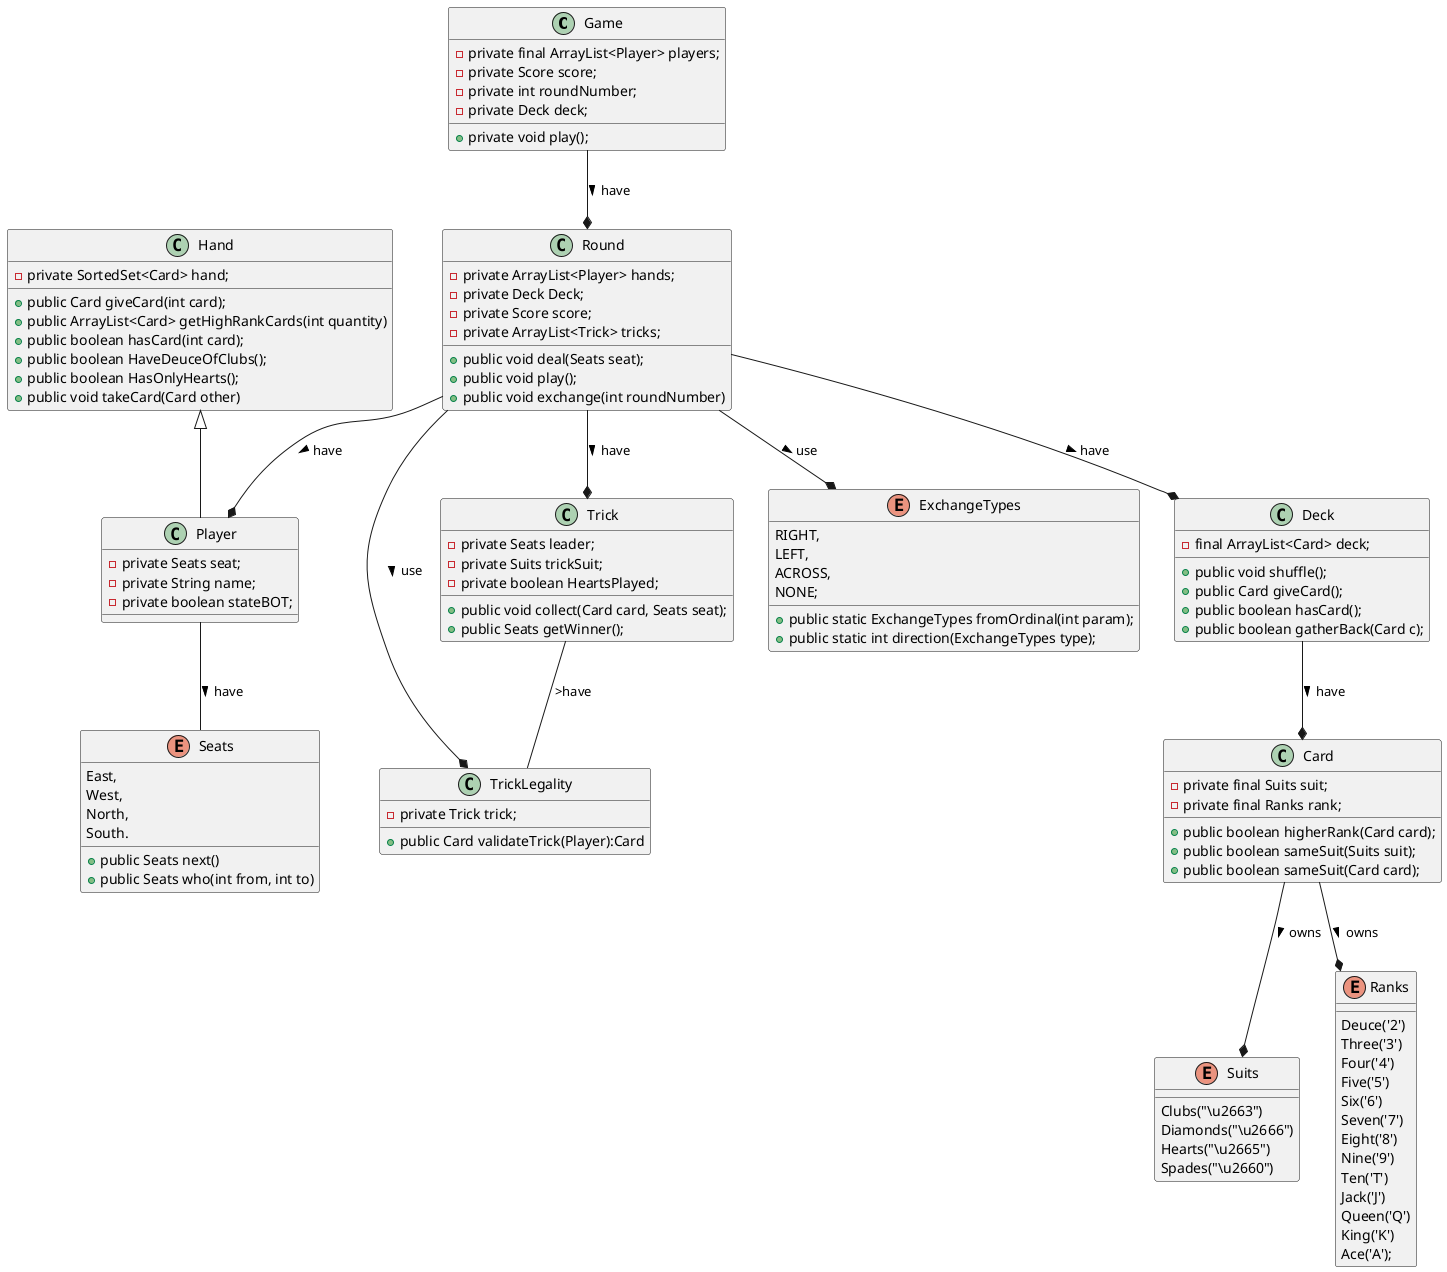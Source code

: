 @startuml heartsGame

class Game {
    -private final ArrayList<Player> players;
    -private Score score;
    -private int roundNumber;
    -private Deck deck;
    +private void play();
}

class Card{
    -private final Suits suit;
    -private final Ranks rank;
    +public boolean higherRank(Card card);
    +public boolean sameSuit(Suits suit);
    + public boolean sameSuit(Card card);

}

class Deck{
  -final ArrayList<Card> deck;
  +public void shuffle();
  +public Card giveCard();
  +public boolean hasCard();
  +public boolean gatherBack(Card c);

}
class Player extends Hand{
 -private Seats seat;
 -private String name;
 -private boolean stateBOT;


}

class Hand{
  -private SortedSet<Card> hand;
  +public Card giveCard(int card);
  +public ArrayList<Card> getHighRankCards(int quantity)
  +public boolean hasCard(int card);
  +public boolean HaveDeuceOfClubs();
  +public boolean HasOnlyHearts();
  +public void takeCard(Card other)

}
class Round {
    -private ArrayList<Player> hands;
    -private Deck Deck;
    -private Score score;
    -private ArrayList<Trick> tricks;
   
    +public void deal(Seats seat);
    +public void play();
    +public void exchange(int roundNumber)
   
      
}


class Trick {

    -private Seats leader;
    -private Suits trickSuit;
    -private boolean HeartsPlayed;
    +public void collect(Card card, Seats seat);
    +public Seats getWinner();
}

class TrickLegality{
     -private Trick trick;
     +public Card validateTrick(Player):Card
}
 

enum ExchangeTypes{
      RIGHT,
      LEFT,
      ACROSS,
      NONE;
     +public static ExchangeTypes fromOrdinal(int param);
     +public static int direction(ExchangeTypes type);

}

enum Suits{
  Clubs("\u2663")
   Diamonds("\u2666")
   Hearts("\u2665")
   Spades("\u2660")
}
enum Ranks{
   Deuce('2')
   Three('3')
   Four('4')
    Five('5')
    Six('6')
    Seven('7')
    Eight('8')
     Nine('9')
    Ten('T')
    Jack('J')
    Queen('Q')
     King('K')
      Ace('A');
}


enum Seats{
  East,
  West,
  North,
  South.

  +public Seats next() 
  +public Seats who(int from, int to)
}
Card --* Ranks: owns  >
Card --*Suits: owns  >
Game --* Round: > have
Round--* Deck: have >
Round--* Trick: have >
Round--* Player: have >
Round--*ExchangeTypes: use >
Round--*TrickLegality: use >
Deck--*Card: have >
Player --Seats: > have
Trick--TrickLegality: >have






@enduml